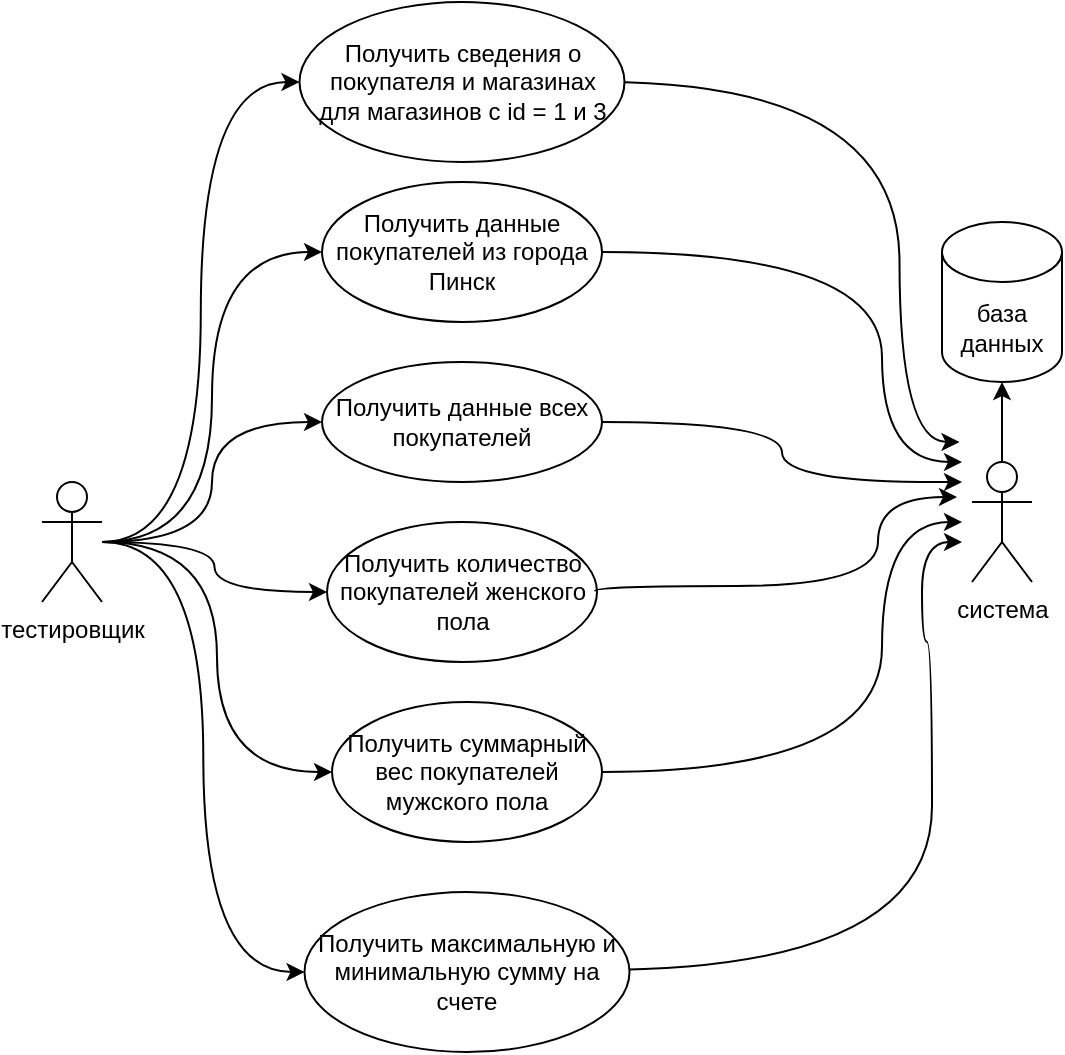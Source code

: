 <mxfile version="24.0.6" type="github">
  <diagram name="Страница — 1" id="bz7KGFj_d9KSnCM6_nWx">
    <mxGraphModel dx="516" dy="311" grid="1" gridSize="10" guides="1" tooltips="1" connect="1" arrows="1" fold="1" page="1" pageScale="1" pageWidth="827" pageHeight="1169" math="0" shadow="0">
      <root>
        <mxCell id="0" />
        <mxCell id="1" parent="0" />
        <mxCell id="268EyjQ_LqyIpYp6X34K-8" style="edgeStyle=orthogonalEdgeStyle;rounded=0;orthogonalLoop=1;jettySize=auto;html=1;entryX=0;entryY=0.5;entryDx=0;entryDy=0;curved=1;" edge="1" parent="1" source="268EyjQ_LqyIpYp6X34K-1" target="268EyjQ_LqyIpYp6X34K-7">
          <mxGeometry relative="1" as="geometry" />
        </mxCell>
        <mxCell id="268EyjQ_LqyIpYp6X34K-12" style="edgeStyle=orthogonalEdgeStyle;rounded=0;orthogonalLoop=1;jettySize=auto;html=1;entryX=0;entryY=0.5;entryDx=0;entryDy=0;curved=1;" edge="1" parent="1" source="268EyjQ_LqyIpYp6X34K-1" target="268EyjQ_LqyIpYp6X34K-11">
          <mxGeometry relative="1" as="geometry" />
        </mxCell>
        <mxCell id="268EyjQ_LqyIpYp6X34K-15" style="edgeStyle=orthogonalEdgeStyle;rounded=0;orthogonalLoop=1;jettySize=auto;html=1;curved=1;" edge="1" parent="1" source="268EyjQ_LqyIpYp6X34K-1" target="268EyjQ_LqyIpYp6X34K-14">
          <mxGeometry relative="1" as="geometry" />
        </mxCell>
        <mxCell id="268EyjQ_LqyIpYp6X34K-18" style="edgeStyle=orthogonalEdgeStyle;rounded=0;orthogonalLoop=1;jettySize=auto;html=1;entryX=0;entryY=0.5;entryDx=0;entryDy=0;curved=1;" edge="1" parent="1" source="268EyjQ_LqyIpYp6X34K-1" target="268EyjQ_LqyIpYp6X34K-17">
          <mxGeometry relative="1" as="geometry" />
        </mxCell>
        <mxCell id="268EyjQ_LqyIpYp6X34K-21" style="edgeStyle=orthogonalEdgeStyle;rounded=0;orthogonalLoop=1;jettySize=auto;html=1;entryX=0;entryY=0.5;entryDx=0;entryDy=0;curved=1;" edge="1" parent="1" source="268EyjQ_LqyIpYp6X34K-1" target="268EyjQ_LqyIpYp6X34K-20">
          <mxGeometry relative="1" as="geometry" />
        </mxCell>
        <mxCell id="268EyjQ_LqyIpYp6X34K-24" style="edgeStyle=orthogonalEdgeStyle;rounded=0;orthogonalLoop=1;jettySize=auto;html=1;entryX=0;entryY=0.5;entryDx=0;entryDy=0;curved=1;" edge="1" parent="1" source="268EyjQ_LqyIpYp6X34K-1" target="268EyjQ_LqyIpYp6X34K-23">
          <mxGeometry relative="1" as="geometry" />
        </mxCell>
        <mxCell id="268EyjQ_LqyIpYp6X34K-1" value="тестировщик" style="shape=umlActor;verticalLabelPosition=bottom;verticalAlign=top;html=1;" vertex="1" parent="1">
          <mxGeometry x="160" y="340" width="30" height="60" as="geometry" />
        </mxCell>
        <mxCell id="268EyjQ_LqyIpYp6X34K-2" value="база данных" style="shape=cylinder3;whiteSpace=wrap;html=1;boundedLbl=1;backgroundOutline=1;size=15;" vertex="1" parent="1">
          <mxGeometry x="610" y="210" width="60" height="80" as="geometry" />
        </mxCell>
        <mxCell id="268EyjQ_LqyIpYp6X34K-3" value="система" style="shape=umlActor;verticalLabelPosition=bottom;verticalAlign=top;html=1;outlineConnect=0;" vertex="1" parent="1">
          <mxGeometry x="625" y="330" width="30" height="60" as="geometry" />
        </mxCell>
        <mxCell id="268EyjQ_LqyIpYp6X34K-7" value="Получить данные покупателей из города Пинск" style="ellipse;whiteSpace=wrap;html=1;" vertex="1" parent="1">
          <mxGeometry x="300" y="190" width="140" height="70" as="geometry" />
        </mxCell>
        <mxCell id="268EyjQ_LqyIpYp6X34K-9" style="edgeStyle=orthogonalEdgeStyle;rounded=0;orthogonalLoop=1;jettySize=auto;html=1;curved=1;" edge="1" parent="1" source="268EyjQ_LqyIpYp6X34K-7">
          <mxGeometry relative="1" as="geometry">
            <mxPoint x="620" y="330" as="targetPoint" />
            <Array as="points">
              <mxPoint x="580" y="225" />
              <mxPoint x="580" y="330" />
            </Array>
          </mxGeometry>
        </mxCell>
        <mxCell id="268EyjQ_LqyIpYp6X34K-10" style="edgeStyle=orthogonalEdgeStyle;rounded=0;orthogonalLoop=1;jettySize=auto;html=1;exitX=0.5;exitY=0;exitDx=0;exitDy=0;exitPerimeter=0;entryX=0.5;entryY=1;entryDx=0;entryDy=0;entryPerimeter=0;" edge="1" parent="1" source="268EyjQ_LqyIpYp6X34K-3" target="268EyjQ_LqyIpYp6X34K-2">
          <mxGeometry relative="1" as="geometry" />
        </mxCell>
        <mxCell id="268EyjQ_LqyIpYp6X34K-11" value="Получить данные всех покупателей" style="ellipse;whiteSpace=wrap;html=1;" vertex="1" parent="1">
          <mxGeometry x="300" y="280" width="140" height="60" as="geometry" />
        </mxCell>
        <mxCell id="268EyjQ_LqyIpYp6X34K-13" style="edgeStyle=orthogonalEdgeStyle;rounded=0;orthogonalLoop=1;jettySize=auto;html=1;curved=1;" edge="1" parent="1" source="268EyjQ_LqyIpYp6X34K-11">
          <mxGeometry relative="1" as="geometry">
            <mxPoint x="620" y="340" as="targetPoint" />
          </mxGeometry>
        </mxCell>
        <mxCell id="268EyjQ_LqyIpYp6X34K-14" value="Получить количество покупателей женского пола" style="ellipse;whiteSpace=wrap;html=1;" vertex="1" parent="1">
          <mxGeometry x="302.5" y="360" width="135" height="70" as="geometry" />
        </mxCell>
        <mxCell id="268EyjQ_LqyIpYp6X34K-16" style="edgeStyle=orthogonalEdgeStyle;rounded=0;orthogonalLoop=1;jettySize=auto;html=1;entryX=0;entryY=0.333;entryDx=0;entryDy=0;entryPerimeter=0;curved=1;strokeColor=default;exitX=0.992;exitY=0.494;exitDx=0;exitDy=0;exitPerimeter=0;" edge="1" parent="1" source="268EyjQ_LqyIpYp6X34K-14">
          <mxGeometry relative="1" as="geometry">
            <mxPoint x="430.0" y="392.5" as="sourcePoint" />
            <mxPoint x="617.5" y="347.5" as="targetPoint" />
            <Array as="points">
              <mxPoint x="436" y="392" />
              <mxPoint x="578" y="392" />
              <mxPoint x="578" y="347" />
            </Array>
          </mxGeometry>
        </mxCell>
        <mxCell id="268EyjQ_LqyIpYp6X34K-17" value="Получить суммарный вес покупателей мужского пола" style="ellipse;whiteSpace=wrap;html=1;" vertex="1" parent="1">
          <mxGeometry x="305" y="450" width="135" height="70" as="geometry" />
        </mxCell>
        <mxCell id="268EyjQ_LqyIpYp6X34K-19" style="edgeStyle=orthogonalEdgeStyle;rounded=0;orthogonalLoop=1;jettySize=auto;html=1;curved=1;" edge="1" parent="1" source="268EyjQ_LqyIpYp6X34K-17">
          <mxGeometry relative="1" as="geometry">
            <mxPoint x="620" y="360" as="targetPoint" />
            <Array as="points">
              <mxPoint x="580" y="485" />
              <mxPoint x="580" y="360" />
            </Array>
          </mxGeometry>
        </mxCell>
        <mxCell id="268EyjQ_LqyIpYp6X34K-22" style="edgeStyle=orthogonalEdgeStyle;rounded=0;orthogonalLoop=1;jettySize=auto;html=1;curved=1;" edge="1" parent="1">
          <mxGeometry relative="1" as="geometry">
            <mxPoint x="620" y="370" as="targetPoint" />
            <mxPoint x="437.5" y="584" as="sourcePoint" />
            <Array as="points">
              <mxPoint x="605" y="584" />
              <mxPoint x="605" y="420" />
              <mxPoint x="600" y="420" />
              <mxPoint x="600" y="370" />
            </Array>
          </mxGeometry>
        </mxCell>
        <mxCell id="268EyjQ_LqyIpYp6X34K-20" value="Получить максимальную и минимальную сумму на счете" style="ellipse;whiteSpace=wrap;html=1;" vertex="1" parent="1">
          <mxGeometry x="291.25" y="545" width="162.5" height="80" as="geometry" />
        </mxCell>
        <mxCell id="268EyjQ_LqyIpYp6X34K-25" style="edgeStyle=orthogonalEdgeStyle;rounded=0;orthogonalLoop=1;jettySize=auto;html=1;curved=1;" edge="1" parent="1">
          <mxGeometry relative="1" as="geometry">
            <mxPoint x="618.75" y="320" as="targetPoint" />
            <mxPoint x="440" y="140" as="sourcePoint" />
            <Array as="points">
              <mxPoint x="588.75" y="140" />
              <mxPoint x="588.75" y="320" />
            </Array>
          </mxGeometry>
        </mxCell>
        <mxCell id="268EyjQ_LqyIpYp6X34K-23" value="Получить сведения о покупателя и магазинах&lt;br/&gt;для магазинов с id = 1 и 3" style="ellipse;whiteSpace=wrap;html=1;" vertex="1" parent="1">
          <mxGeometry x="288.75" y="100" width="162.5" height="80" as="geometry" />
        </mxCell>
      </root>
    </mxGraphModel>
  </diagram>
</mxfile>
